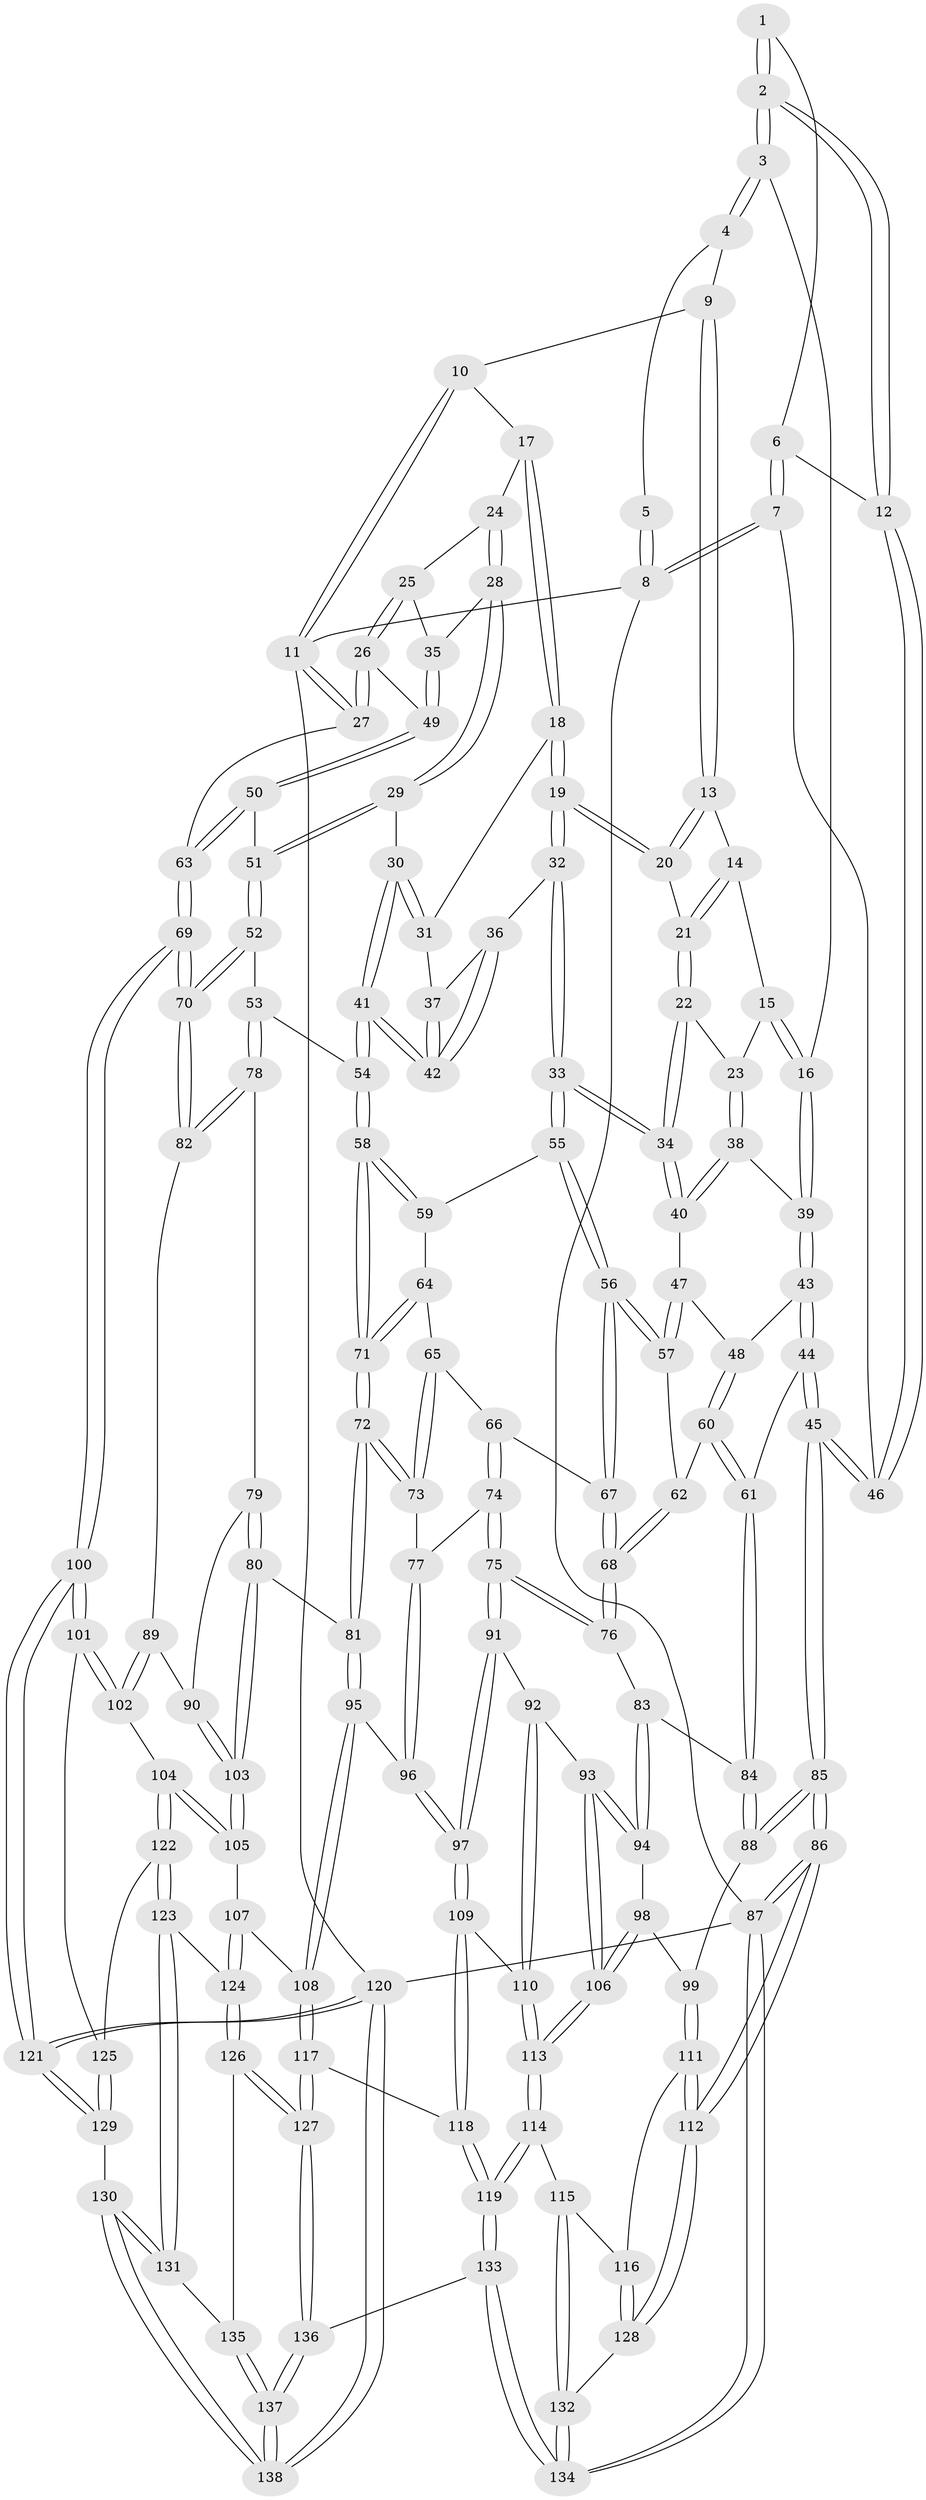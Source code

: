 // Generated by graph-tools (version 1.1) at 2025/17/03/09/25 04:17:01]
// undirected, 138 vertices, 342 edges
graph export_dot {
graph [start="1"]
  node [color=gray90,style=filled];
  1 [pos="+0.02630716447665563+0"];
  2 [pos="+0.10926583123204332+0.1448456481445973"];
  3 [pos="+0.1475903024717207+0.14021550719671755"];
  4 [pos="+0.19663148337143516+0"];
  5 [pos="+0.008173573894828853+0"];
  6 [pos="+0.041395245216600804+0.027974094962802298"];
  7 [pos="+0+0.24360591579370477"];
  8 [pos="+0+0"];
  9 [pos="+0.37940826104289466+0"];
  10 [pos="+0.7545359103484306+0"];
  11 [pos="+1+0"];
  12 [pos="+0.06787733318301421+0.15794930383324207"];
  13 [pos="+0.3790712232840361+0"];
  14 [pos="+0.3433346416661467+0"];
  15 [pos="+0.23178683867026614+0.09748093537184728"];
  16 [pos="+0.15497899488816647+0.1426896681203132"];
  17 [pos="+0.7666319957937371+0"];
  18 [pos="+0.7287008009509583+0.020693153660482654"];
  19 [pos="+0.5220619221049311+0.17144009274496474"];
  20 [pos="+0.4897006135520963+0.11649209137498548"];
  21 [pos="+0.3418870611487682+0.1312854298142221"];
  22 [pos="+0.3368443565611103+0.16826090743405894"];
  23 [pos="+0.3316280108625651+0.16992096805711648"];
  24 [pos="+0.857714656100453+0.056230456496319664"];
  25 [pos="+0.9676812830057716+0.11821000731234313"];
  26 [pos="+1+0.18320949423301197"];
  27 [pos="+1+0.18540066083951806"];
  28 [pos="+0.8416323285087108+0.23725721075194267"];
  29 [pos="+0.8216939785156387+0.25026924981263576"];
  30 [pos="+0.8183929909317501+0.25066782901056417"];
  31 [pos="+0.7267891424969758+0.15314986833695826"];
  32 [pos="+0.5145066267476428+0.2084442340520099"];
  33 [pos="+0.4780067392039835+0.25016164100984667"];
  34 [pos="+0.43645435565672935+0.23509353680783526"];
  35 [pos="+0.8801955619699332+0.2452028603027276"];
  36 [pos="+0.5366247992086347+0.21649663505177405"];
  37 [pos="+0.7145115607777736+0.18245230593839926"];
  38 [pos="+0.27985602894665873+0.20243627733186245"];
  39 [pos="+0.20841297736513836+0.20701794717785205"];
  40 [pos="+0.31077423038250673+0.2686718506773952"];
  41 [pos="+0.7103830468434764+0.32341658108366345"];
  42 [pos="+0.6884155139324791+0.2852498405148151"];
  43 [pos="+0.20837052831760913+0.2081340214227907"];
  44 [pos="+0.0612832255958137+0.42574759483621283"];
  45 [pos="+0+0.3466884309984991"];
  46 [pos="+0+0.3043025419462596"];
  47 [pos="+0.29858704959524285+0.29687843497053723"];
  48 [pos="+0.24217250428655746+0.29853000603120355"];
  49 [pos="+0.9454340040464637+0.28841760866693256"];
  50 [pos="+0.9040293016330588+0.380456754704141"];
  51 [pos="+0.8743769461356989+0.38705031901286624"];
  52 [pos="+0.8414250663171245+0.407122012412226"];
  53 [pos="+0.8040257944259166+0.4224540573008272"];
  54 [pos="+0.709930394629532+0.38425875774592966"];
  55 [pos="+0.4743166835975875+0.2862990845793462"];
  56 [pos="+0.3911458686450244+0.3653583804791336"];
  57 [pos="+0.3495869856258157+0.3648901213655256"];
  58 [pos="+0.6465705102114552+0.42851087603377547"];
  59 [pos="+0.5177922309512228+0.34414894876519503"];
  60 [pos="+0.18280779725755275+0.4211376329595448"];
  61 [pos="+0.12761444720418866+0.46196533103220505"];
  62 [pos="+0.3061701705399624+0.389260343286238"];
  63 [pos="+1+0.5719617070242479"];
  64 [pos="+0.49112314202442126+0.44636733152948627"];
  65 [pos="+0.4906454428335205+0.4470574142963061"];
  66 [pos="+0.46754684836474675+0.4564936585855869"];
  67 [pos="+0.4007811588242065+0.42277929620564053"];
  68 [pos="+0.35536899417257806+0.5498955019266709"];
  69 [pos="+1+0.5884929212940385"];
  70 [pos="+0.9863912095324147+0.5945153525582335"];
  71 [pos="+0.6377821901986149+0.4550056653866666"];
  72 [pos="+0.6162558462410302+0.5564224288159371"];
  73 [pos="+0.5682567930420523+0.5589101721326587"];
  74 [pos="+0.45143207762588333+0.5787199813507415"];
  75 [pos="+0.41536910450167674+0.5871086394355488"];
  76 [pos="+0.35519901830062484+0.5507354891193668"];
  77 [pos="+0.48209876536643853+0.5800015812667242"];
  78 [pos="+0.8148439819421291+0.5176466127516796"];
  79 [pos="+0.7291820335124056+0.5822755261300304"];
  80 [pos="+0.6574150582319674+0.6100284949729022"];
  81 [pos="+0.656825152164032+0.6098897754369919"];
  82 [pos="+0.923628931646503+0.6027716653384461"];
  83 [pos="+0.3164931531802426+0.5543050737287247"];
  84 [pos="+0.16728169946266358+0.5351126164387526"];
  85 [pos="+0+0.890491230207394"];
  86 [pos="+0+0.9591311025556997"];
  87 [pos="+0+1"];
  88 [pos="+0.15230520694245836+0.6222450499600014"];
  89 [pos="+0.8952851728680327+0.627667106974416"];
  90 [pos="+0.8662030345171948+0.6452137683661573"];
  91 [pos="+0.4049310173948984+0.6731052458372717"];
  92 [pos="+0.4012267017036562+0.6767194092954109"];
  93 [pos="+0.3517869133839885+0.716387458565174"];
  94 [pos="+0.3029202813429238+0.6744321372917971"];
  95 [pos="+0.5925271499632818+0.7323416374076472"];
  96 [pos="+0.5297850963749+0.7352782564120356"];
  97 [pos="+0.49363543039142+0.7512281903489023"];
  98 [pos="+0.2371830332338386+0.6846677170854053"];
  99 [pos="+0.17232497678745726+0.6601695372432091"];
  100 [pos="+1+0.7833492873389617"];
  101 [pos="+1+0.8088584865506248"];
  102 [pos="+0.9032718808629704+0.7890140847615447"];
  103 [pos="+0.7834930320033678+0.7317387579790796"];
  104 [pos="+0.7996464085657065+0.7992287363424511"];
  105 [pos="+0.7878404762372566+0.7870223521338054"];
  106 [pos="+0.32399618517610684+0.777998393909249"];
  107 [pos="+0.6718791337225181+0.8175851587660394"];
  108 [pos="+0.6366313395381722+0.8220745685356321"];
  109 [pos="+0.4813106513678537+0.7774378654124952"];
  110 [pos="+0.4164860725630748+0.7924566919419299"];
  111 [pos="+0.17649548551711997+0.7342363666371594"];
  112 [pos="+0.011083127467875016+0.8875049075870807"];
  113 [pos="+0.3188833152343293+0.8342664716342344"];
  114 [pos="+0.31803075825098187+0.8360260117933654"];
  115 [pos="+0.27725865022682455+0.8436460581866532"];
  116 [pos="+0.24781498076926142+0.8319607971303783"];
  117 [pos="+0.6175677132043639+0.8597136041877417"];
  118 [pos="+0.5010186082105961+0.8802835335189853"];
  119 [pos="+0.4286021507240621+0.9687521823654297"];
  120 [pos="+1+1"];
  121 [pos="+1+0.8357467580486774"];
  122 [pos="+0.8075644936059008+0.8604883601492421"];
  123 [pos="+0.8054986758939299+0.8703565788513227"];
  124 [pos="+0.7277693476152349+0.9113806123935093"];
  125 [pos="+0.9106843146109254+0.8922784485925691"];
  126 [pos="+0.7053072126935183+0.9351830381392416"];
  127 [pos="+0.6392060340216217+0.9301390237574086"];
  128 [pos="+0.04856311536396707+0.8885032220707445"];
  129 [pos="+0.9053931784679545+0.9504242665584449"];
  130 [pos="+0.8410350833594051+1"];
  131 [pos="+0.8316555267439524+1"];
  132 [pos="+0.2211219533741653+0.9608128463799132"];
  133 [pos="+0.4436800411450382+1"];
  134 [pos="+0.2795651784547863+1"];
  135 [pos="+0.7190534151163412+0.9517434834783505"];
  136 [pos="+0.5438786256910219+1"];
  137 [pos="+0.6030916727682818+1"];
  138 [pos="+0.8736947953825908+1"];
  1 -- 2;
  1 -- 2;
  1 -- 6;
  2 -- 3;
  2 -- 3;
  2 -- 12;
  2 -- 12;
  3 -- 4;
  3 -- 4;
  3 -- 16;
  4 -- 5;
  4 -- 9;
  5 -- 8;
  5 -- 8;
  6 -- 7;
  6 -- 7;
  6 -- 12;
  7 -- 8;
  7 -- 8;
  7 -- 46;
  8 -- 11;
  8 -- 87;
  9 -- 10;
  9 -- 13;
  9 -- 13;
  10 -- 11;
  10 -- 11;
  10 -- 17;
  11 -- 27;
  11 -- 27;
  11 -- 120;
  12 -- 46;
  12 -- 46;
  13 -- 14;
  13 -- 20;
  13 -- 20;
  14 -- 15;
  14 -- 21;
  14 -- 21;
  15 -- 16;
  15 -- 16;
  15 -- 23;
  16 -- 39;
  16 -- 39;
  17 -- 18;
  17 -- 18;
  17 -- 24;
  18 -- 19;
  18 -- 19;
  18 -- 31;
  19 -- 20;
  19 -- 20;
  19 -- 32;
  19 -- 32;
  20 -- 21;
  21 -- 22;
  21 -- 22;
  22 -- 23;
  22 -- 34;
  22 -- 34;
  23 -- 38;
  23 -- 38;
  24 -- 25;
  24 -- 28;
  24 -- 28;
  25 -- 26;
  25 -- 26;
  25 -- 35;
  26 -- 27;
  26 -- 27;
  26 -- 49;
  27 -- 63;
  28 -- 29;
  28 -- 29;
  28 -- 35;
  29 -- 30;
  29 -- 51;
  29 -- 51;
  30 -- 31;
  30 -- 31;
  30 -- 41;
  30 -- 41;
  31 -- 37;
  32 -- 33;
  32 -- 33;
  32 -- 36;
  33 -- 34;
  33 -- 34;
  33 -- 55;
  33 -- 55;
  34 -- 40;
  34 -- 40;
  35 -- 49;
  35 -- 49;
  36 -- 37;
  36 -- 42;
  36 -- 42;
  37 -- 42;
  37 -- 42;
  38 -- 39;
  38 -- 40;
  38 -- 40;
  39 -- 43;
  39 -- 43;
  40 -- 47;
  41 -- 42;
  41 -- 42;
  41 -- 54;
  41 -- 54;
  43 -- 44;
  43 -- 44;
  43 -- 48;
  44 -- 45;
  44 -- 45;
  44 -- 61;
  45 -- 46;
  45 -- 46;
  45 -- 85;
  45 -- 85;
  47 -- 48;
  47 -- 57;
  47 -- 57;
  48 -- 60;
  48 -- 60;
  49 -- 50;
  49 -- 50;
  50 -- 51;
  50 -- 63;
  50 -- 63;
  51 -- 52;
  51 -- 52;
  52 -- 53;
  52 -- 70;
  52 -- 70;
  53 -- 54;
  53 -- 78;
  53 -- 78;
  54 -- 58;
  54 -- 58;
  55 -- 56;
  55 -- 56;
  55 -- 59;
  56 -- 57;
  56 -- 57;
  56 -- 67;
  56 -- 67;
  57 -- 62;
  58 -- 59;
  58 -- 59;
  58 -- 71;
  58 -- 71;
  59 -- 64;
  60 -- 61;
  60 -- 61;
  60 -- 62;
  61 -- 84;
  61 -- 84;
  62 -- 68;
  62 -- 68;
  63 -- 69;
  63 -- 69;
  64 -- 65;
  64 -- 71;
  64 -- 71;
  65 -- 66;
  65 -- 73;
  65 -- 73;
  66 -- 67;
  66 -- 74;
  66 -- 74;
  67 -- 68;
  67 -- 68;
  68 -- 76;
  68 -- 76;
  69 -- 70;
  69 -- 70;
  69 -- 100;
  69 -- 100;
  70 -- 82;
  70 -- 82;
  71 -- 72;
  71 -- 72;
  72 -- 73;
  72 -- 73;
  72 -- 81;
  72 -- 81;
  73 -- 77;
  74 -- 75;
  74 -- 75;
  74 -- 77;
  75 -- 76;
  75 -- 76;
  75 -- 91;
  75 -- 91;
  76 -- 83;
  77 -- 96;
  77 -- 96;
  78 -- 79;
  78 -- 82;
  78 -- 82;
  79 -- 80;
  79 -- 80;
  79 -- 90;
  80 -- 81;
  80 -- 103;
  80 -- 103;
  81 -- 95;
  81 -- 95;
  82 -- 89;
  83 -- 84;
  83 -- 94;
  83 -- 94;
  84 -- 88;
  84 -- 88;
  85 -- 86;
  85 -- 86;
  85 -- 88;
  85 -- 88;
  86 -- 87;
  86 -- 87;
  86 -- 112;
  86 -- 112;
  87 -- 134;
  87 -- 134;
  87 -- 120;
  88 -- 99;
  89 -- 90;
  89 -- 102;
  89 -- 102;
  90 -- 103;
  90 -- 103;
  91 -- 92;
  91 -- 97;
  91 -- 97;
  92 -- 93;
  92 -- 110;
  92 -- 110;
  93 -- 94;
  93 -- 94;
  93 -- 106;
  93 -- 106;
  94 -- 98;
  95 -- 96;
  95 -- 108;
  95 -- 108;
  96 -- 97;
  96 -- 97;
  97 -- 109;
  97 -- 109;
  98 -- 99;
  98 -- 106;
  98 -- 106;
  99 -- 111;
  99 -- 111;
  100 -- 101;
  100 -- 101;
  100 -- 121;
  100 -- 121;
  101 -- 102;
  101 -- 102;
  101 -- 125;
  102 -- 104;
  103 -- 105;
  103 -- 105;
  104 -- 105;
  104 -- 105;
  104 -- 122;
  104 -- 122;
  105 -- 107;
  106 -- 113;
  106 -- 113;
  107 -- 108;
  107 -- 124;
  107 -- 124;
  108 -- 117;
  108 -- 117;
  109 -- 110;
  109 -- 118;
  109 -- 118;
  110 -- 113;
  110 -- 113;
  111 -- 112;
  111 -- 112;
  111 -- 116;
  112 -- 128;
  112 -- 128;
  113 -- 114;
  113 -- 114;
  114 -- 115;
  114 -- 119;
  114 -- 119;
  115 -- 116;
  115 -- 132;
  115 -- 132;
  116 -- 128;
  116 -- 128;
  117 -- 118;
  117 -- 127;
  117 -- 127;
  118 -- 119;
  118 -- 119;
  119 -- 133;
  119 -- 133;
  120 -- 121;
  120 -- 121;
  120 -- 138;
  120 -- 138;
  121 -- 129;
  121 -- 129;
  122 -- 123;
  122 -- 123;
  122 -- 125;
  123 -- 124;
  123 -- 131;
  123 -- 131;
  124 -- 126;
  124 -- 126;
  125 -- 129;
  125 -- 129;
  126 -- 127;
  126 -- 127;
  126 -- 135;
  127 -- 136;
  127 -- 136;
  128 -- 132;
  129 -- 130;
  130 -- 131;
  130 -- 131;
  130 -- 138;
  130 -- 138;
  131 -- 135;
  132 -- 134;
  132 -- 134;
  133 -- 134;
  133 -- 134;
  133 -- 136;
  135 -- 137;
  135 -- 137;
  136 -- 137;
  136 -- 137;
  137 -- 138;
  137 -- 138;
}
